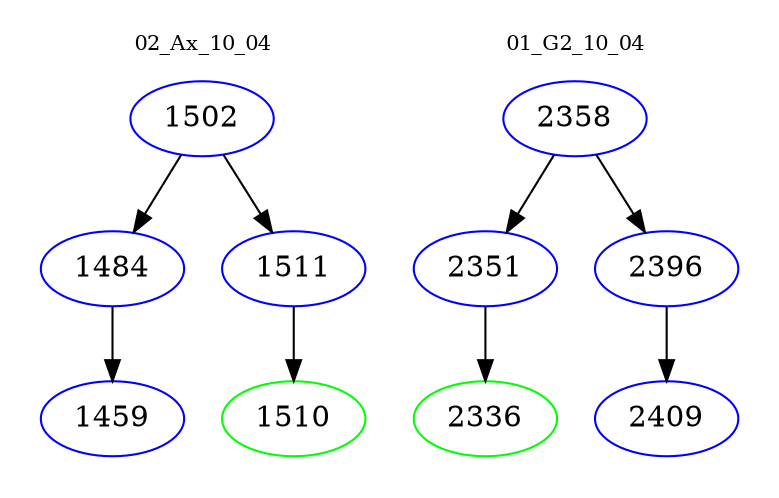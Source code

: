 digraph{
subgraph cluster_0 {
color = white
label = "02_Ax_10_04";
fontsize=10;
T0_1502 [label="1502", color="blue"]
T0_1502 -> T0_1484 [color="black"]
T0_1484 [label="1484", color="blue"]
T0_1484 -> T0_1459 [color="black"]
T0_1459 [label="1459", color="blue"]
T0_1502 -> T0_1511 [color="black"]
T0_1511 [label="1511", color="blue"]
T0_1511 -> T0_1510 [color="black"]
T0_1510 [label="1510", color="green"]
}
subgraph cluster_1 {
color = white
label = "01_G2_10_04";
fontsize=10;
T1_2358 [label="2358", color="blue"]
T1_2358 -> T1_2351 [color="black"]
T1_2351 [label="2351", color="blue"]
T1_2351 -> T1_2336 [color="black"]
T1_2336 [label="2336", color="green"]
T1_2358 -> T1_2396 [color="black"]
T1_2396 [label="2396", color="blue"]
T1_2396 -> T1_2409 [color="black"]
T1_2409 [label="2409", color="blue"]
}
}
